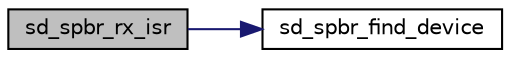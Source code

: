 digraph "sd_spbr_rx_isr"
{
  edge [fontname="Helvetica",fontsize="10",labelfontname="Helvetica",labelfontsize="10"];
  node [fontname="Helvetica",fontsize="10",shape=record];
  rankdir="LR";
  Node12 [label="sd_spbr_rx_isr",height=0.2,width=0.4,color="black", fillcolor="grey75", style="filled", fontcolor="black"];
  Node12 -> Node13 [color="midnightblue",fontsize="10",style="solid",fontname="Helvetica"];
  Node13 [label="sd_spbr_find_device",height=0.2,width=0.4,color="black", fillcolor="white", style="filled",URL="$group___s_d___s_p_i___bridge.html#gaf2de23902fa458c64da619f83a31d7ec",tooltip="SPI Bridge Find Device Searches a sentinel terminated table pointed to by head for a matching ID and ..."];
}
